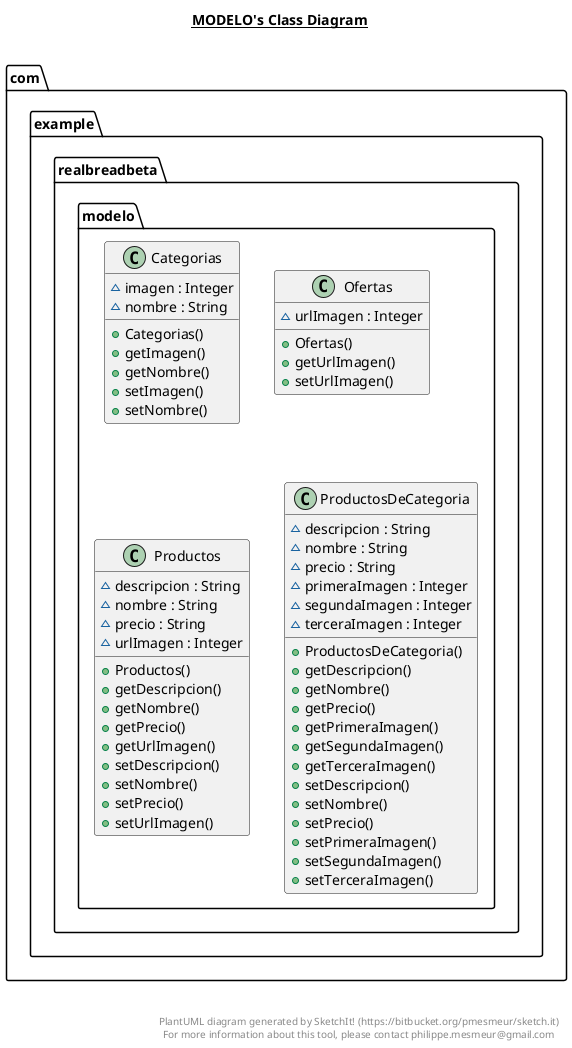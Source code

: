 @startuml

title __MODELO's Class Diagram__\n

  namespace com.example.realbreadbeta {
    namespace modelo {
      class com.example.realbreadbeta.modelo.Categorias {
          ~ imagen : Integer
          ~ nombre : String
          + Categorias()
          + getImagen()
          + getNombre()
          + setImagen()
          + setNombre()
      }
    }
  }
  

  namespace com.example.realbreadbeta {
    namespace modelo {
      class com.example.realbreadbeta.modelo.Ofertas {
          ~ urlImagen : Integer
          + Ofertas()
          + getUrlImagen()
          + setUrlImagen()
      }
    }
  }
  

  namespace com.example.realbreadbeta {
    namespace modelo {
      class com.example.realbreadbeta.modelo.Productos {
          ~ descripcion : String
          ~ nombre : String
          ~ precio : String
          ~ urlImagen : Integer
          + Productos()
          + getDescripcion()
          + getNombre()
          + getPrecio()
          + getUrlImagen()
          + setDescripcion()
          + setNombre()
          + setPrecio()
          + setUrlImagen()
      }
    }
  }
  

  namespace com.example.realbreadbeta {
    namespace modelo {
      class com.example.realbreadbeta.modelo.ProductosDeCategoria {
          ~ descripcion : String
          ~ nombre : String
          ~ precio : String
          ~ primeraImagen : Integer
          ~ segundaImagen : Integer
          ~ terceraImagen : Integer
          + ProductosDeCategoria()
          + getDescripcion()
          + getNombre()
          + getPrecio()
          + getPrimeraImagen()
          + getSegundaImagen()
          + getTerceraImagen()
          + setDescripcion()
          + setNombre()
          + setPrecio()
          + setPrimeraImagen()
          + setSegundaImagen()
          + setTerceraImagen()
      }
    }
  }
  



right footer


PlantUML diagram generated by SketchIt! (https://bitbucket.org/pmesmeur/sketch.it)
For more information about this tool, please contact philippe.mesmeur@gmail.com
endfooter

@enduml
